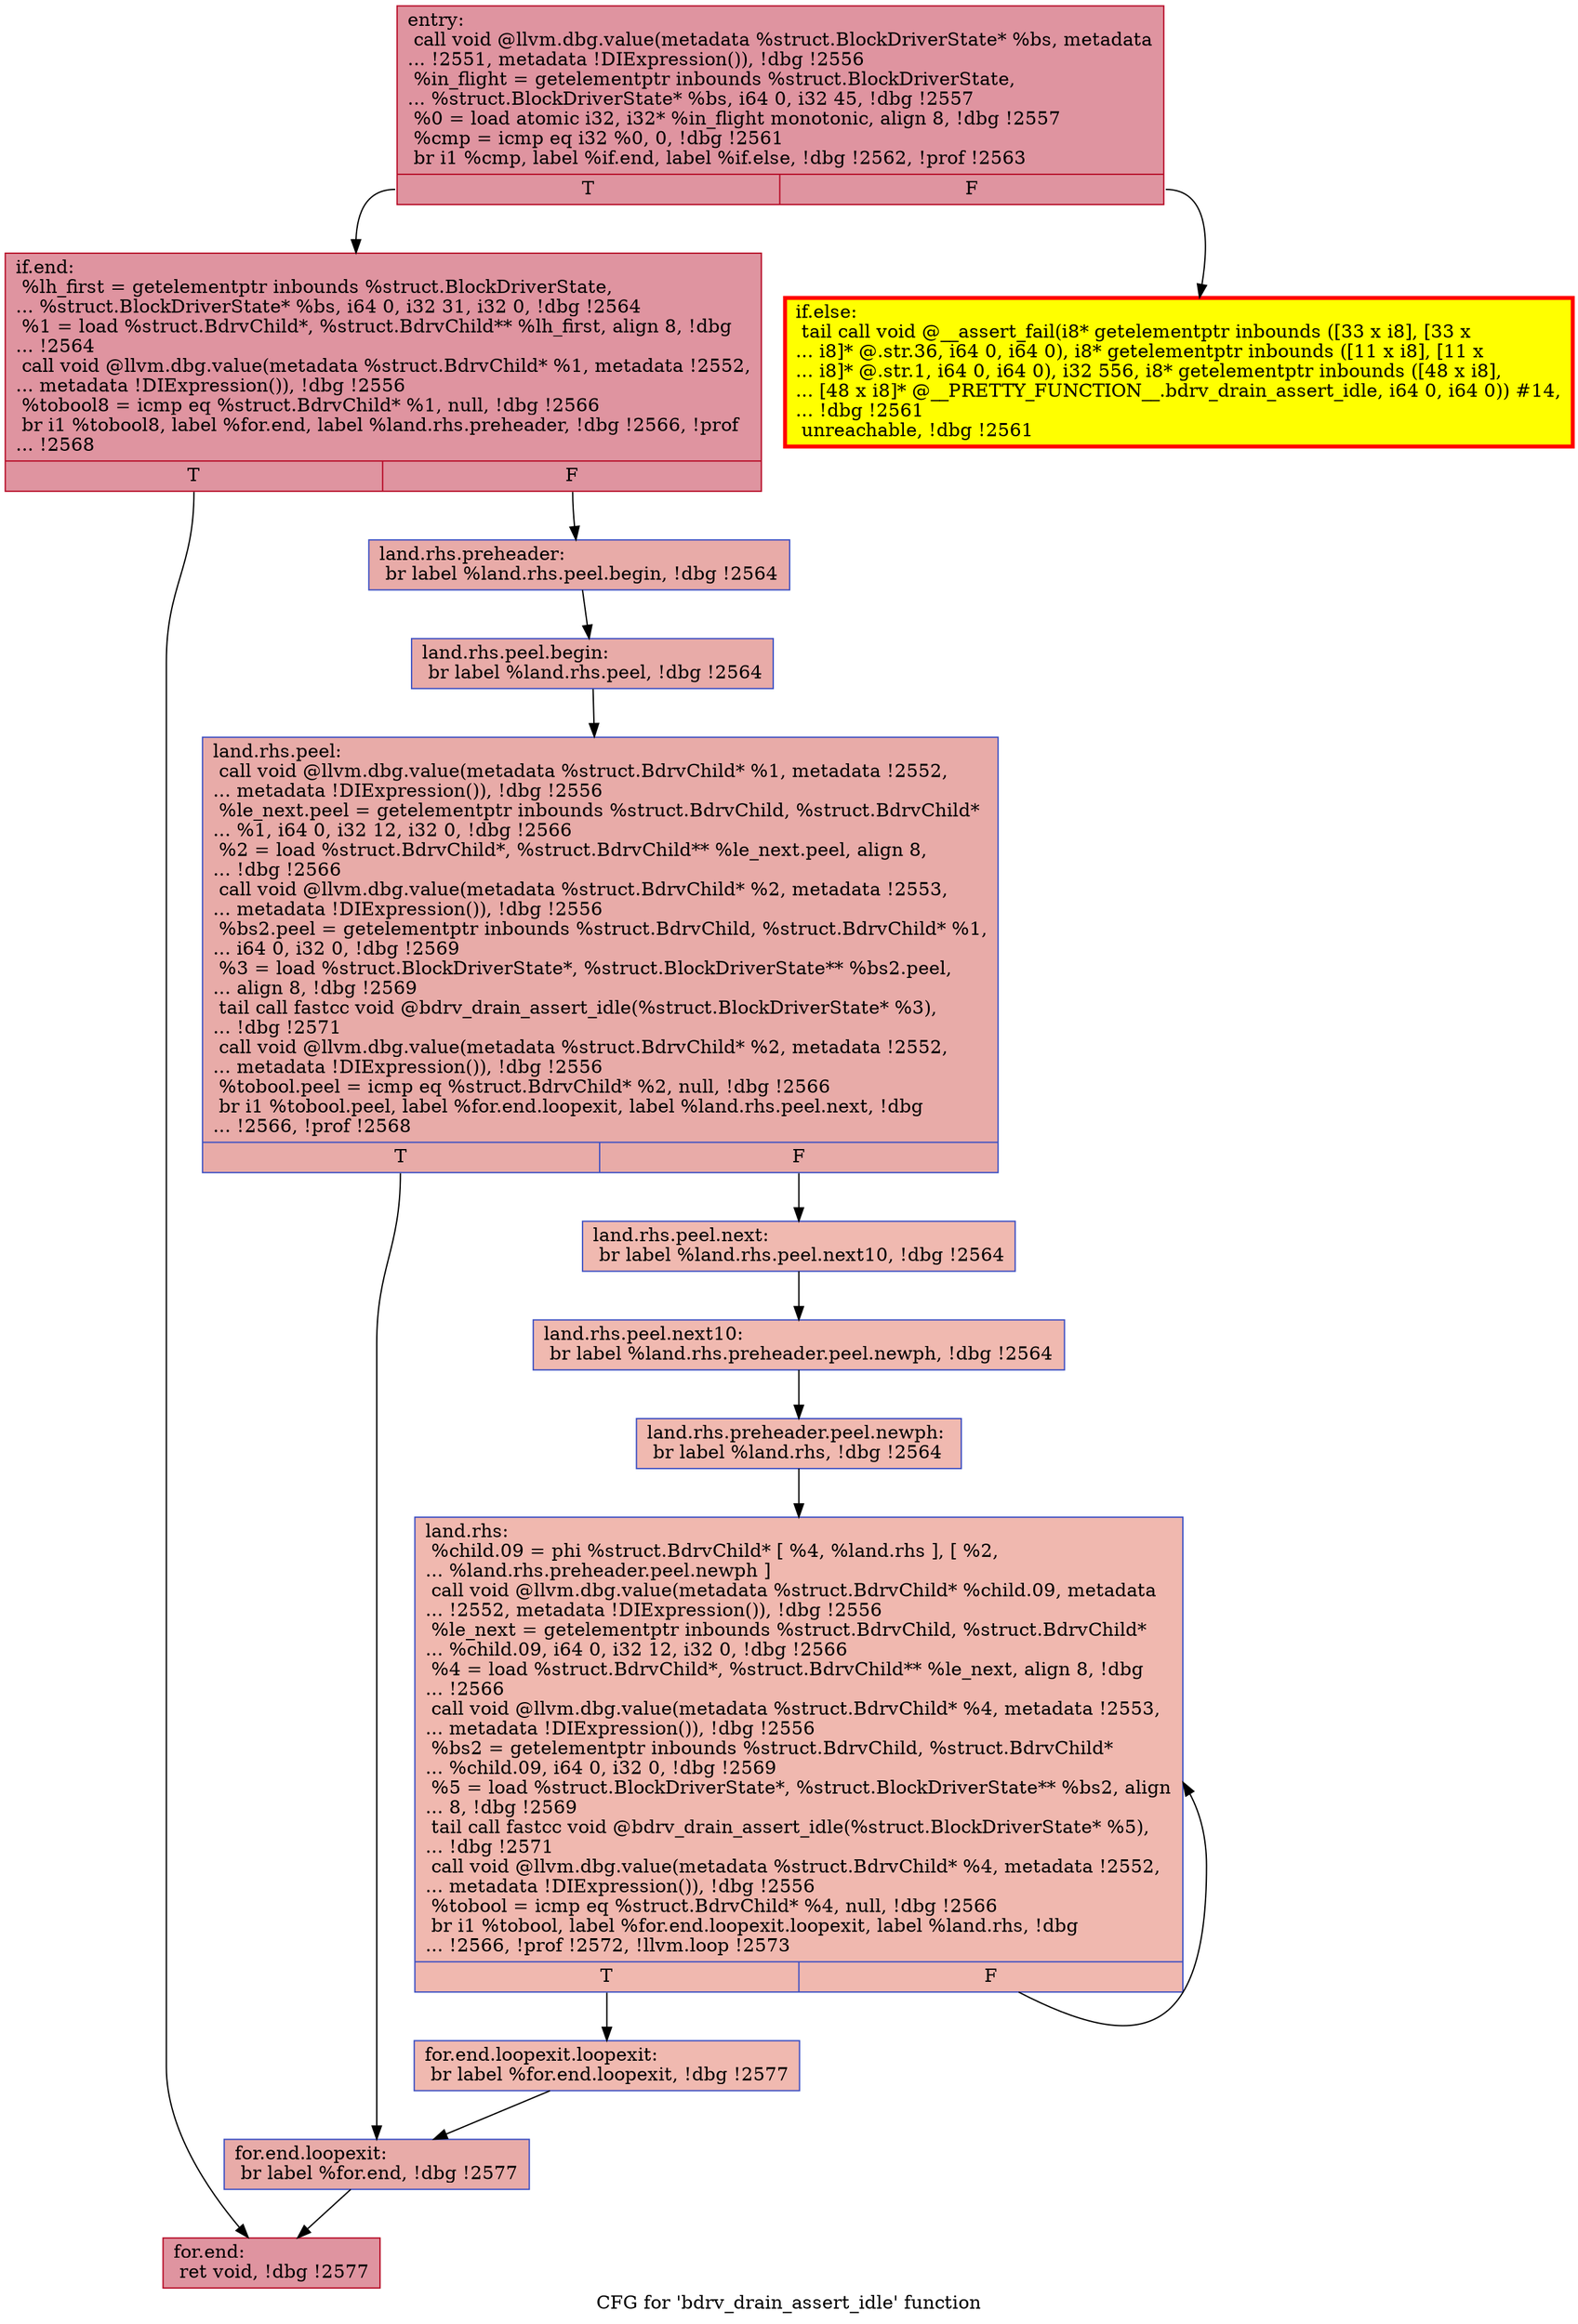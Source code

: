 digraph "CFG for 'bdrv_drain_assert_idle' function" {
	label="CFG for 'bdrv_drain_assert_idle' function";

	Node0x55cda457ead0 [shape=record,color="#b70d28ff", style=filled, fillcolor="#b70d2870",label="{entry:\l  call void @llvm.dbg.value(metadata %struct.BlockDriverState* %bs, metadata\l... !2551, metadata !DIExpression()), !dbg !2556\l  %in_flight = getelementptr inbounds %struct.BlockDriverState,\l... %struct.BlockDriverState* %bs, i64 0, i32 45, !dbg !2557\l  %0 = load atomic i32, i32* %in_flight monotonic, align 8, !dbg !2557\l  %cmp = icmp eq i32 %0, 0, !dbg !2561\l  br i1 %cmp, label %if.end, label %if.else, !dbg !2562, !prof !2563\l|{<s0>T|<s1>F}}"];
	Node0x55cda457ead0:s0 -> Node0x55cda4462be0;
	Node0x55cda457ead0:s1 -> Node0x55cda4462d60;
	Node0x55cda4462d60 [shape=record,penwidth=3.0, style="filled", color="red", fillcolor="yellow",label="{if.else:                                          \l  tail call void @__assert_fail(i8* getelementptr inbounds ([33 x i8], [33 x\l... i8]* @.str.36, i64 0, i64 0), i8* getelementptr inbounds ([11 x i8], [11 x\l... i8]* @.str.1, i64 0, i64 0), i32 556, i8* getelementptr inbounds ([48 x i8],\l... [48 x i8]* @__PRETTY_FUNCTION__.bdrv_drain_assert_idle, i64 0, i64 0)) #14,\l... !dbg !2561\l  unreachable, !dbg !2561\l}"];
	Node0x55cda4462be0 [shape=record,color="#b70d28ff", style=filled, fillcolor="#b70d2870",label="{if.end:                                           \l  %lh_first = getelementptr inbounds %struct.BlockDriverState,\l... %struct.BlockDriverState* %bs, i64 0, i32 31, i32 0, !dbg !2564\l  %1 = load %struct.BdrvChild*, %struct.BdrvChild** %lh_first, align 8, !dbg\l... !2564\l  call void @llvm.dbg.value(metadata %struct.BdrvChild* %1, metadata !2552,\l... metadata !DIExpression()), !dbg !2556\l  %tobool8 = icmp eq %struct.BdrvChild* %1, null, !dbg !2566\l  br i1 %tobool8, label %for.end, label %land.rhs.preheader, !dbg !2566, !prof\l... !2568\l|{<s0>T|<s1>F}}"];
	Node0x55cda4462be0:s0 -> Node0x55cda4464040;
	Node0x55cda4462be0:s1 -> Node0x55cda486c310;
	Node0x55cda486c310 [shape=record,color="#3d50c3ff", style=filled, fillcolor="#cc403a70",label="{land.rhs.preheader:                               \l  br label %land.rhs.peel.begin, !dbg !2564\l}"];
	Node0x55cda486c310 -> Node0x55cda4874820;
	Node0x55cda4874820 [shape=record,color="#3d50c3ff", style=filled, fillcolor="#cc403a70",label="{land.rhs.peel.begin:                              \l  br label %land.rhs.peel, !dbg !2564\l}"];
	Node0x55cda4874820 -> Node0x55cda45ed660;
	Node0x55cda45ed660 [shape=record,color="#3d50c3ff", style=filled, fillcolor="#cc403a70",label="{land.rhs.peel:                                    \l  call void @llvm.dbg.value(metadata %struct.BdrvChild* %1, metadata !2552,\l... metadata !DIExpression()), !dbg !2556\l  %le_next.peel = getelementptr inbounds %struct.BdrvChild, %struct.BdrvChild*\l... %1, i64 0, i32 12, i32 0, !dbg !2566\l  %2 = load %struct.BdrvChild*, %struct.BdrvChild** %le_next.peel, align 8,\l... !dbg !2566\l  call void @llvm.dbg.value(metadata %struct.BdrvChild* %2, metadata !2553,\l... metadata !DIExpression()), !dbg !2556\l  %bs2.peel = getelementptr inbounds %struct.BdrvChild, %struct.BdrvChild* %1,\l... i64 0, i32 0, !dbg !2569\l  %3 = load %struct.BlockDriverState*, %struct.BlockDriverState** %bs2.peel,\l... align 8, !dbg !2569\l  tail call fastcc void @bdrv_drain_assert_idle(%struct.BlockDriverState* %3),\l... !dbg !2571\l  call void @llvm.dbg.value(metadata %struct.BdrvChild* %2, metadata !2552,\l... metadata !DIExpression()), !dbg !2556\l  %tobool.peel = icmp eq %struct.BdrvChild* %2, null, !dbg !2566\l  br i1 %tobool.peel, label %for.end.loopexit, label %land.rhs.peel.next, !dbg\l... !2566, !prof !2568\l|{<s0>T|<s1>F}}"];
	Node0x55cda45ed660:s0 -> Node0x55cda46a98d0;
	Node0x55cda45ed660:s1 -> Node0x55cda461e0f0;
	Node0x55cda461e0f0 [shape=record,color="#3d50c3ff", style=filled, fillcolor="#de614d70",label="{land.rhs.peel.next:                               \l  br label %land.rhs.peel.next10, !dbg !2564\l}"];
	Node0x55cda461e0f0 -> Node0x55cda45f1360;
	Node0x55cda45f1360 [shape=record,color="#3d50c3ff", style=filled, fillcolor="#de614d70",label="{land.rhs.peel.next10:                             \l  br label %land.rhs.preheader.peel.newph, !dbg !2564\l}"];
	Node0x55cda45f1360 -> Node0x55cda48748c0;
	Node0x55cda48748c0 [shape=record,color="#3d50c3ff", style=filled, fillcolor="#de614d70",label="{land.rhs.preheader.peel.newph:                    \l  br label %land.rhs, !dbg !2564\l}"];
	Node0x55cda48748c0 -> Node0x55cda44649b0;
	Node0x55cda44649b0 [shape=record,color="#3d50c3ff", style=filled, fillcolor="#dc5d4a70",label="{land.rhs:                                         \l  %child.09 = phi %struct.BdrvChild* [ %4, %land.rhs ], [ %2,\l... %land.rhs.preheader.peel.newph ]\l  call void @llvm.dbg.value(metadata %struct.BdrvChild* %child.09, metadata\l... !2552, metadata !DIExpression()), !dbg !2556\l  %le_next = getelementptr inbounds %struct.BdrvChild, %struct.BdrvChild*\l... %child.09, i64 0, i32 12, i32 0, !dbg !2566\l  %4 = load %struct.BdrvChild*, %struct.BdrvChild** %le_next, align 8, !dbg\l... !2566\l  call void @llvm.dbg.value(metadata %struct.BdrvChild* %4, metadata !2553,\l... metadata !DIExpression()), !dbg !2556\l  %bs2 = getelementptr inbounds %struct.BdrvChild, %struct.BdrvChild*\l... %child.09, i64 0, i32 0, !dbg !2569\l  %5 = load %struct.BlockDriverState*, %struct.BlockDriverState** %bs2, align\l... 8, !dbg !2569\l  tail call fastcc void @bdrv_drain_assert_idle(%struct.BlockDriverState* %5),\l... !dbg !2571\l  call void @llvm.dbg.value(metadata %struct.BdrvChild* %4, metadata !2552,\l... metadata !DIExpression()), !dbg !2556\l  %tobool = icmp eq %struct.BdrvChild* %4, null, !dbg !2566\l  br i1 %tobool, label %for.end.loopexit.loopexit, label %land.rhs, !dbg\l... !2566, !prof !2572, !llvm.loop !2573\l|{<s0>T|<s1>F}}"];
	Node0x55cda44649b0:s0 -> Node0x55cda46248c0;
	Node0x55cda44649b0:s1 -> Node0x55cda44649b0;
	Node0x55cda46248c0 [shape=record,color="#3d50c3ff", style=filled, fillcolor="#de614d70",label="{for.end.loopexit.loopexit:                        \l  br label %for.end.loopexit, !dbg !2577\l}"];
	Node0x55cda46248c0 -> Node0x55cda46a98d0;
	Node0x55cda46a98d0 [shape=record,color="#3d50c3ff", style=filled, fillcolor="#cc403a70",label="{for.end.loopexit:                                 \l  br label %for.end, !dbg !2577\l}"];
	Node0x55cda46a98d0 -> Node0x55cda4464040;
	Node0x55cda4464040 [shape=record,color="#b70d28ff", style=filled, fillcolor="#b70d2870",label="{for.end:                                          \l  ret void, !dbg !2577\l}"];
}
